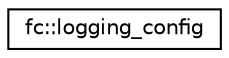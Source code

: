 digraph "Graphical Class Hierarchy"
{
  edge [fontname="Helvetica",fontsize="10",labelfontname="Helvetica",labelfontsize="10"];
  node [fontname="Helvetica",fontsize="10",shape=record];
  rankdir="LR";
  Node0 [label="fc::logging_config",height=0.2,width=0.4,color="black", fillcolor="white", style="filled",URL="$structfc_1_1logging__config.html"];
}
